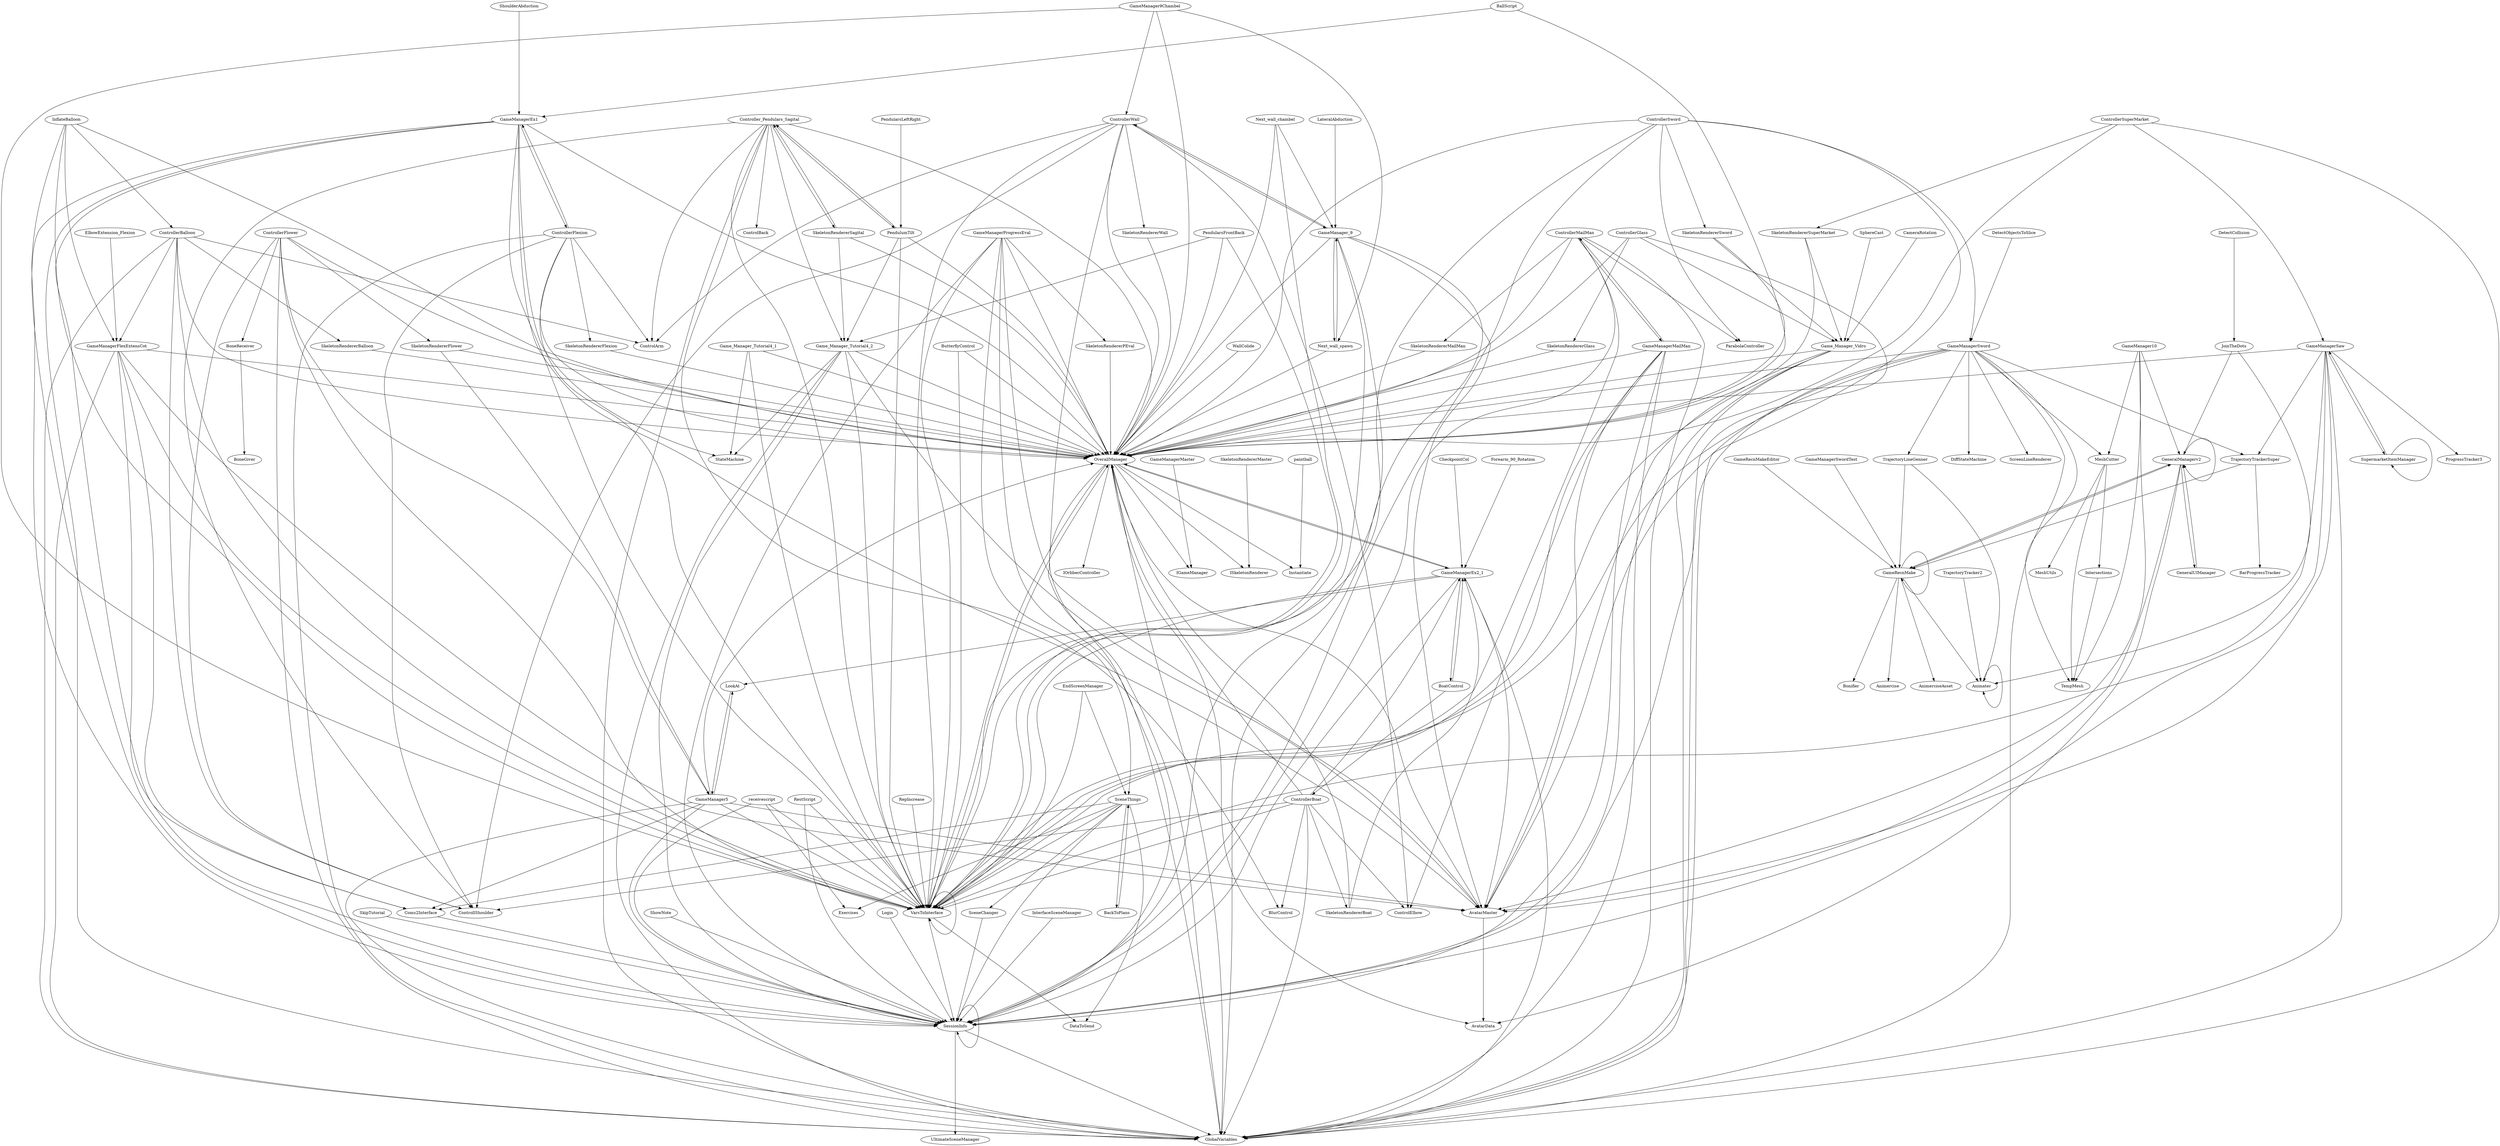 digraph  {
	graph [nodesep=0.25,
		ranksep=5.0
	];
	GameManagerMaster -> IGameManager;
	WallColide -> OverallManager;
	SkeletonRendererPEval -> OverallManager;
	SkipTutorial -> SessionInfo;
	BackToPlans -> SceneThings;
	GameManagerEx1 -> StateMachine;
	GameManagerEx1 -> ControllerFlexion;
	GameManagerEx1 -> OverallManager;
	GameManagerEx1 -> SessionInfo;
	GameManagerEx1 -> GlobalVariables;
	GameManagerEx1 -> VarsToInterface;
	GameManagerEx1 -> AvatarMaster;
	GameManagerEx1 -> Coms2Interface;
	PendularsLeftRight -> PendulumTilt;
	GameManager_9 -> OverallManager;
	GameManager_9 -> ControllerWall;
	GameManager_9 -> SessionInfo;
	GameManager_9 -> Next_wall_spawn;
	GameManager_9 -> GlobalVariables;
	GameManager_9 -> VarsToInterface;
	GameManager_9 -> AvatarMaster;
	GameManagerMailMan -> ControlElbow;
	GameManagerMailMan -> OverallManager;
	GameManagerMailMan -> ControllerMailMan;
	GameManagerMailMan -> SessionInfo;
	GameManagerMailMan -> GlobalVariables;
	GameManagerMailMan -> VarsToInterface;
	GameManagerMailMan -> AvatarMaster;
	ShowNote -> SessionInfo;
	GameManagerEx2_1 -> OverallManager;
	GameManagerEx2_1 -> BoatControl;
	GameManagerEx2_1 -> SessionInfo;
	GameManagerEx2_1 -> GlobalVariables;
	GameManagerEx2_1 -> VarsToInterface;
	GameManagerEx2_1 -> AvatarMaster;
	GameManagerEx2_1 -> LookAt;
	GeneralUIManager -> GeneralManagerv2;
	BallScript -> GameManagerEx1;
	BallScript -> OverallManager;
	GameManagerProgressEval -> SkeletonRendererPEval;
	GameManagerProgressEval -> OverallManager;
	GameManagerProgressEval -> SceneThings;
	GameManagerProgressEval -> SessionInfo;
	GameManagerProgressEval -> GlobalVariables;
	GameManagerProgressEval -> VarsToInterface;
	GameManagerProgressEval -> AvatarMaster;
	SceneChanger -> SessionInfo;
	TrajectoryTrackerSuper -> BarProgressTracker;
	TrajectoryTrackerSuper -> GameRecnMake;
	SkeletonRendererBalloon -> OverallManager;
	ElbowExtension_Flexion -> GameManagerFlexExtensCot;
	Forearm_90_Rotation -> GameManagerEx2_1;
	ShoulderAbduction -> GameManagerEx1;
	GeneralManagerv2 -> GeneralUIManager;
	GeneralManagerv2 -> GeneralManagerv2;
	GeneralManagerv2 -> AvatarData;
	GeneralManagerv2 -> GameRecnMake;
	GeneralManagerv2 -> AvatarMaster;
	Next_wall_chambel -> GameManager_9;
	Next_wall_chambel -> OverallManager;
	Next_wall_chambel -> VarsToInterface;
	SkeletonRendererMaster -> ISkeletonRenderer;
	ControllerSword -> ParabolaController;
	ControllerSword -> OverallManager;
	ControllerSword -> GameManagerSword;
	ControllerSword -> SkeletonRendererSword;
	ControllerSword -> SessionInfo;
	ControllerSword -> GlobalVariables;
	ControllerSword -> VarsToInterface;
	paintball -> Instantiate;
	SkeletonRendererSuperMarket -> OverallManager;
	SkeletonRendererSuperMarket -> Game_Manager_Vidro;
	GameManager9Chambel -> OverallManager;
	GameManager9Chambel -> ControllerWall;
	GameManager9Chambel -> Next_wall_spawn;
	GameManager9Chambel -> VarsToInterface;
	SphereCast -> Game_Manager_Vidro;
	SkeletonRendererWall -> OverallManager;
	PendularsFrontBack -> Game_Manager_Tutorial4_2;
	PendularsFrontBack -> OverallManager;
	PendularsFrontBack -> VarsToInterface;
	receivescript -> Exercises;
	receivescript -> SessionInfo;
	receivescript -> VarsToInterface;
	PendulumTilt -> Game_Manager_Tutorial4_2;
	PendulumTilt -> OverallManager;
	PendulumTilt -> Controller_Pendulars_Sagital;
	PendulumTilt -> VarsToInterface;
	RepIncrease -> VarsToInterface;
	ControllerFlexion -> GameManagerEx1;
	ControllerFlexion -> OverallManager;
	ControllerFlexion -> ControlArm;
	ControllerFlexion -> SkeletonRendererFlexion;
	ControllerFlexion -> ControllShoulder;
	ControllerFlexion -> GlobalVariables;
	ControllerFlexion -> VarsToInterface;
	Game_Manager_Tutorial4_2 -> StateMachine;
	Game_Manager_Tutorial4_2 -> OverallManager;
	Game_Manager_Tutorial4_2 -> SessionInfo;
	Game_Manager_Tutorial4_2 -> GlobalVariables;
	Game_Manager_Tutorial4_2 -> VarsToInterface;
	Game_Manager_Tutorial4_2 -> AvatarMaster;
	BoneReceiver -> BoneGiver;
	ControllerBalloon -> SkeletonRendererBalloon;
	ControllerBalloon -> OverallManager;
	ControllerBalloon -> ControlArm;
	ControllerBalloon -> ControllShoulder;
	ControllerBalloon -> GlobalVariables;
	ControllerBalloon -> VarsToInterface;
	ControllerBalloon -> GameManagerFlexExtensCot;
	Game_Manager_Tutorial4_1 -> StateMachine;
	Game_Manager_Tutorial4_1 -> OverallManager;
	Game_Manager_Tutorial4_1 -> VarsToInterface;
	GameRecnMake -> GeneralManagerv2;
	GameRecnMake -> GameRecnMake;
	GameRecnMake -> Animater;
	GameRecnMake -> Animercise;
	GameRecnMake -> AnimerciseAsset;
	GameRecnMake -> Bonifier;
	OverallManager -> GameManagerEx2_1;
	OverallManager -> IOrbbecController;
	OverallManager -> IGameManager;
	OverallManager -> AvatarData;
	OverallManager -> Instantiate;
	OverallManager -> SessionInfo;
	OverallManager -> GlobalVariables;
	OverallManager -> VarsToInterface;
	OverallManager -> ISkeletonRenderer;
	SceneThings -> Exercises;
	SceneThings -> BackToPlans;
	SceneThings -> SceneChanger;
	SceneThings -> SessionInfo;
	SceneThings -> DataToSend;
	SceneThings -> VarsToInterface;
	SceneThings -> Coms2Interface;
	ControllerMailMan -> GameManagerMailMan;
	ControllerMailMan -> ParabolaController;
	ControllerMailMan -> OverallManager;
	ControllerMailMan -> SessionInfo;
	ControllerMailMan -> SkeletonRendererMailMan;
	ControllerMailMan -> GlobalVariables;
	ControllerMailMan -> VarsToInterface;
	CheckpointCol -> GameManagerEx2_1;
	GameManagerSword -> TrajectoryTrackerSuper;
	GameManagerSword -> OverallManager;
	GameManagerSword -> TempMesh;
	GameManagerSword -> SessionInfo;
	GameManagerSword -> TrajectoryLineGenner;
	GameManagerSword -> MeshCutter;
	GameManagerSword -> GlobalVariables;
	GameManagerSword -> ScreenLineRenderer;
	GameManagerSword -> VarsToInterface;
	GameManagerSword -> DiffStateMachine;
	GameManagerSword -> AvatarMaster;
	GameManagerSaw -> TrajectoryTrackerSuper;
	GameManagerSaw -> ProgressTracker3;
	GameManagerSaw -> OverallManager;
	GameManagerSaw -> SessionInfo;
	GameManagerSaw -> GlobalVariables;
	GameManagerSaw -> VarsToInterface;
	GameManagerSaw -> AvatarMaster;
	GameManagerSaw -> SupermarketItemManager;
	ButterflyControl -> OverallManager;
	ButterflyControl -> VarsToInterface;
	BoatControl -> GameManagerEx2_1;
	BoatControl -> ControllerBoat;
	DetectObjectsToSlice -> GameManagerSword;
	ControllerSuperMarket -> SkeletonRendererSuperMarket;
	ControllerSuperMarket -> OverallManager;
	ControllerSuperMarket -> GameManagerSaw;
	ControllerSuperMarket -> GlobalVariables;
	LateralAbduction -> GameManager_9;
	GameManager10 -> GeneralManagerv2;
	GameManager10 -> TempMesh;
	GameManager10 -> MeshCutter;
	GameManager10 -> AvatarMaster;
	SkeletonRendererSword -> OverallManager;
	SkeletonRendererSword -> Game_Manager_Vidro;
	ControllerWall -> GameManager_9;
	ControllerWall -> ControlElbow;
	ControllerWall -> SkeletonRendererWall;
	ControllerWall -> OverallManager;
	ControllerWall -> ControlArm;
	ControllerWall -> ControllShoulder;
	ControllerWall -> GlobalVariables;
	ControllerWall -> VarsToInterface;
	SessionInfo -> UltimateSceneManager;
	SessionInfo -> SessionInfo;
	SessionInfo -> GlobalVariables;
	SkeletonRendererBoat -> GameManagerEx2_1;
	SkeletonRendererBoat -> OverallManager;
	Next_wall_spawn -> GameManager_9;
	Next_wall_spawn -> OverallManager;
	SkeletonRendererMailMan -> OverallManager;
	SkeletonRendererSagital -> Game_Manager_Tutorial4_2;
	SkeletonRendererSagital -> OverallManager;
	SkeletonRendererSagital -> Controller_Pendulars_Sagital;
	InterfaceSceneManager -> SessionInfo;
	JoinTheDots -> GeneralManagerv2;
	JoinTheDots -> Animater;
	EndScreenManager -> SceneThings;
	EndScreenManager -> VarsToInterface;
	Controller_Pendulars_Sagital -> ControlBack;
	Controller_Pendulars_Sagital -> PendulumTilt;
	Controller_Pendulars_Sagital -> Game_Manager_Tutorial4_2;
	Controller_Pendulars_Sagital -> OverallManager;
	Controller_Pendulars_Sagital -> ControlArm;
	Controller_Pendulars_Sagital -> SkeletonRendererSagital;
	Controller_Pendulars_Sagital -> ControllShoulder;
	Controller_Pendulars_Sagital -> GlobalVariables;
	Controller_Pendulars_Sagital -> VarsToInterface;
	Controller_Pendulars_Sagital -> BlurControl;
	TrajectoryLineGenner -> GameRecnMake;
	TrajectoryLineGenner -> Animater;
	SkeletonRendererFlexion -> OverallManager;
	ControllerGlass -> OverallManager;
	ControllerGlass -> GlobalVariables;
	ControllerGlass -> Game_Manager_Vidro;
	ControllerGlass -> SkeletonRendererGlass;
	MeshCutter -> TempMesh;
	MeshCutter -> MeshUtils;
	MeshCutter -> Intersections;
	CameraRotation -> Game_Manager_Vidro;
	RestScript -> SessionInfo;
	RestScript -> VarsToInterface;
	ControllerBoat -> GameManagerEx2_1;
	ControllerBoat -> ControlElbow;
	ControllerBoat -> OverallManager;
	ControllerBoat -> SkeletonRendererBoat;
	ControllerBoat -> ControllShoulder;
	ControllerBoat -> GlobalVariables;
	ControllerBoat -> VarsToInterface;
	ControllerBoat -> BlurControl;
	GameManager5 -> OverallManager;
	GameManager5 -> SessionInfo;
	GameManager5 -> GlobalVariables;
	GameManager5 -> VarsToInterface;
	GameManager5 -> AvatarMaster;
	GameManager5 -> LookAt;
	GameManager5 -> Coms2Interface;
	Game_Manager_Vidro -> OverallManager;
	Game_Manager_Vidro -> SessionInfo;
	Game_Manager_Vidro -> GlobalVariables;
	Game_Manager_Vidro -> VarsToInterface;
	Game_Manager_Vidro -> AvatarMaster;
	VarsToInterface -> OverallManager;
	VarsToInterface -> SessionInfo;
	VarsToInterface -> DataToSend;
	VarsToInterface -> VarsToInterface;
	GameManagerFlexExtensCot -> OverallManager;
	GameManagerFlexExtensCot -> SessionInfo;
	GameManagerFlexExtensCot -> GlobalVariables;
	GameManagerFlexExtensCot -> VarsToInterface;
	GameManagerFlexExtensCot -> AvatarMaster;
	GameManagerFlexExtensCot -> Coms2Interface;
	AvatarMaster -> AvatarData;
	AvatarMaster -> OverallManager;
	LookAt -> GameManager5;
	Coms2Interface -> SessionInfo;
	SupermarketItemManager -> GameManagerSaw;
	SupermarketItemManager -> SupermarketItemManager;
	SkeletonRendererFlower -> OverallManager;
	SkeletonRendererFlower -> GameManager5;
	Animater -> Animater;
	SkeletonRendererGlass -> OverallManager;
	ControllerFlower -> BoneReceiver;
	ControllerFlower -> OverallManager;
	ControllerFlower -> ControllShoulder;
	ControllerFlower -> GlobalVariables;
	ControllerFlower -> GameManager5;
	ControllerFlower -> VarsToInterface;
	ControllerFlower -> SkeletonRendererFlower;
	Intersections -> TempMesh;
	InflateBalloon -> ControllerBalloon;
	InflateBalloon -> OverallManager;
	InflateBalloon -> SessionInfo;
	InflateBalloon -> VarsToInterface;
	InflateBalloon -> GameManagerFlexExtensCot;
	Login -> SessionInfo;
	GameManagerSwordTest -> GameRecnMake;
	GameRecnMakeEditor -> GameRecnMake;
	DetectCollision -> JoinTheDots;
	TrajectoryTracker2 -> Animater;
}
